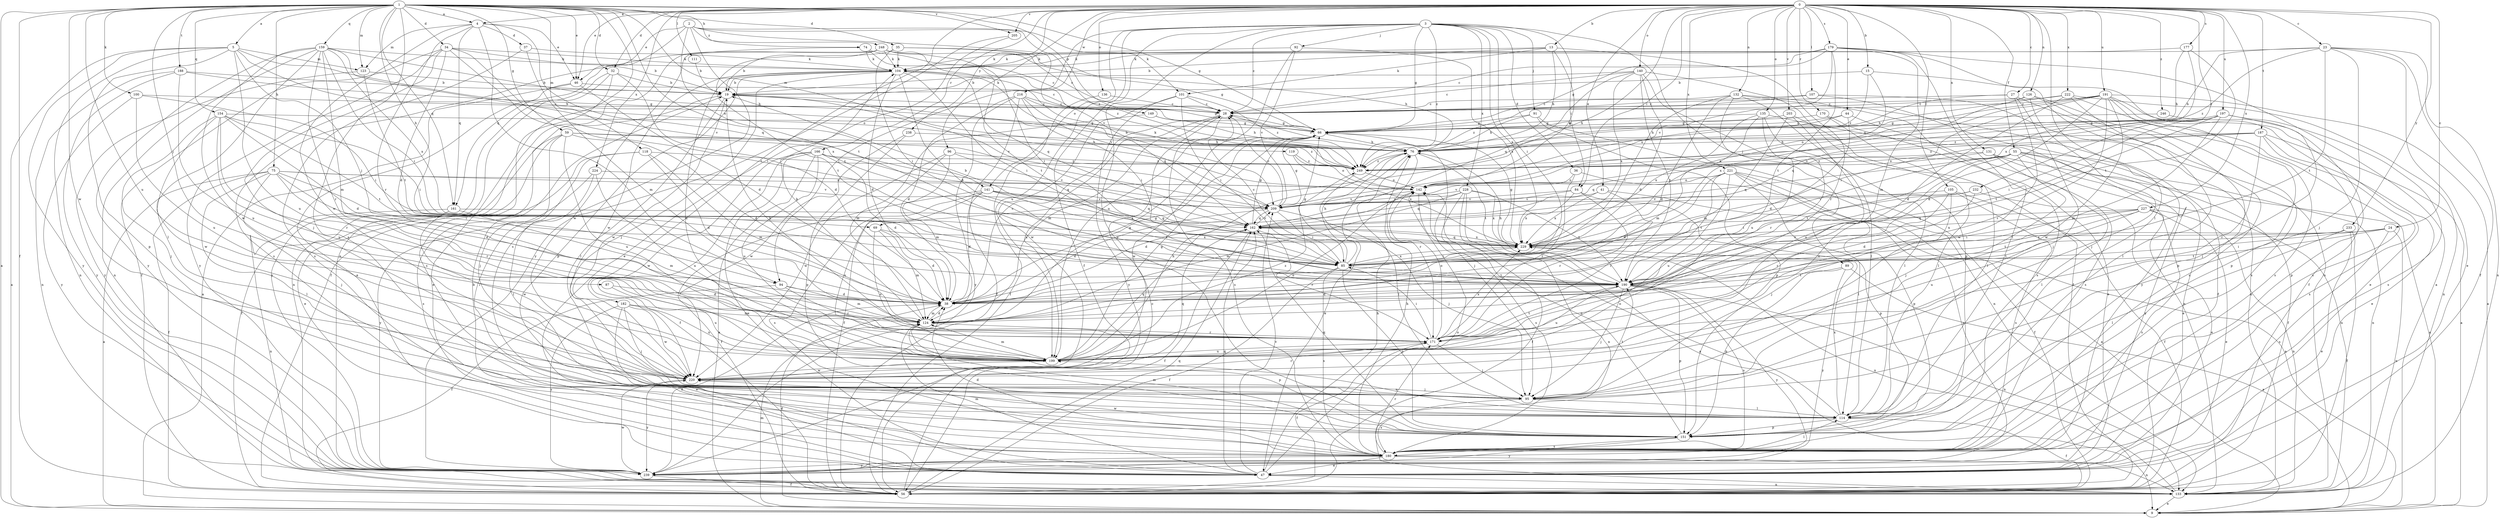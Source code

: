 strict digraph  {
0;
1;
2;
3;
4;
5;
9;
13;
15;
19;
23;
24;
27;
28;
32;
34;
35;
36;
37;
38;
41;
44;
46;
47;
55;
56;
59;
66;
69;
74;
75;
76;
84;
85;
87;
89;
91;
92;
94;
95;
96;
100;
101;
104;
105;
107;
111;
114;
118;
119;
123;
124;
126;
131;
132;
133;
135;
136;
140;
141;
142;
149;
151;
154;
159;
161;
162;
166;
170;
171;
177;
179;
180;
182;
187;
188;
190;
191;
197;
199;
203;
205;
209;
216;
220;
221;
222;
224;
227;
228;
229;
232;
233;
238;
239;
246;
248;
249;
0 -> 4  [label=a];
0 -> 13  [label=b];
0 -> 15  [label=b];
0 -> 23  [label=c];
0 -> 24  [label=c];
0 -> 27  [label=c];
0 -> 32  [label=d];
0 -> 41  [label=e];
0 -> 44  [label=e];
0 -> 46  [label=e];
0 -> 55  [label=f];
0 -> 69  [label=h];
0 -> 84  [label=i];
0 -> 96  [label=k];
0 -> 105  [label=l];
0 -> 107  [label=l];
0 -> 111  [label=l];
0 -> 114  [label=l];
0 -> 126  [label=n];
0 -> 131  [label=n];
0 -> 132  [label=n];
0 -> 135  [label=o];
0 -> 136  [label=o];
0 -> 140  [label=o];
0 -> 166  [label=r];
0 -> 170  [label=r];
0 -> 177  [label=s];
0 -> 179  [label=s];
0 -> 182  [label=t];
0 -> 187  [label=t];
0 -> 191  [label=u];
0 -> 197  [label=u];
0 -> 203  [label=v];
0 -> 205  [label=v];
0 -> 216  [label=w];
0 -> 221  [label=x];
0 -> 222  [label=x];
0 -> 224  [label=x];
0 -> 227  [label=x];
0 -> 232  [label=y];
0 -> 233  [label=y];
0 -> 238  [label=y];
0 -> 246  [label=z];
1 -> 4  [label=a];
1 -> 5  [label=a];
1 -> 9  [label=a];
1 -> 32  [label=d];
1 -> 34  [label=d];
1 -> 35  [label=d];
1 -> 46  [label=e];
1 -> 56  [label=f];
1 -> 59  [label=g];
1 -> 66  [label=g];
1 -> 69  [label=h];
1 -> 74  [label=h];
1 -> 75  [label=h];
1 -> 87  [label=j];
1 -> 100  [label=k];
1 -> 118  [label=m];
1 -> 119  [label=m];
1 -> 123  [label=m];
1 -> 133  [label=n];
1 -> 149  [label=p];
1 -> 154  [label=q];
1 -> 159  [label=q];
1 -> 161  [label=q];
1 -> 180  [label=s];
1 -> 188  [label=t];
1 -> 190  [label=t];
1 -> 199  [label=u];
1 -> 205  [label=v];
1 -> 220  [label=w];
2 -> 46  [label=e];
2 -> 101  [label=k];
2 -> 141  [label=o];
2 -> 161  [label=q];
2 -> 180  [label=s];
2 -> 209  [label=v];
2 -> 248  [label=z];
2 -> 249  [label=z];
3 -> 28  [label=c];
3 -> 36  [label=d];
3 -> 56  [label=f];
3 -> 66  [label=g];
3 -> 84  [label=i];
3 -> 85  [label=i];
3 -> 89  [label=j];
3 -> 91  [label=j];
3 -> 92  [label=j];
3 -> 94  [label=j];
3 -> 141  [label=o];
3 -> 151  [label=p];
3 -> 199  [label=u];
3 -> 228  [label=x];
3 -> 229  [label=x];
3 -> 249  [label=z];
4 -> 37  [label=d];
4 -> 46  [label=e];
4 -> 94  [label=j];
4 -> 123  [label=m];
4 -> 161  [label=q];
4 -> 162  [label=q];
4 -> 171  [label=r];
4 -> 220  [label=w];
5 -> 9  [label=a];
5 -> 76  [label=h];
5 -> 94  [label=j];
5 -> 123  [label=m];
5 -> 133  [label=n];
5 -> 142  [label=o];
5 -> 151  [label=p];
5 -> 199  [label=u];
5 -> 239  [label=y];
9 -> 38  [label=d];
9 -> 124  [label=m];
13 -> 19  [label=b];
13 -> 76  [label=h];
13 -> 101  [label=k];
13 -> 104  [label=k];
13 -> 142  [label=o];
13 -> 171  [label=r];
15 -> 19  [label=b];
15 -> 56  [label=f];
15 -> 229  [label=x];
15 -> 249  [label=z];
19 -> 28  [label=c];
19 -> 47  [label=e];
19 -> 114  [label=l];
19 -> 209  [label=v];
19 -> 220  [label=w];
23 -> 47  [label=e];
23 -> 56  [label=f];
23 -> 76  [label=h];
23 -> 95  [label=j];
23 -> 104  [label=k];
23 -> 133  [label=n];
23 -> 190  [label=t];
23 -> 249  [label=z];
24 -> 85  [label=i];
24 -> 133  [label=n];
24 -> 180  [label=s];
24 -> 190  [label=t];
24 -> 229  [label=x];
27 -> 28  [label=c];
27 -> 95  [label=j];
27 -> 142  [label=o];
27 -> 180  [label=s];
27 -> 220  [label=w];
28 -> 66  [label=g];
28 -> 124  [label=m];
28 -> 180  [label=s];
28 -> 199  [label=u];
32 -> 19  [label=b];
32 -> 38  [label=d];
32 -> 133  [label=n];
32 -> 180  [label=s];
32 -> 239  [label=y];
34 -> 19  [label=b];
34 -> 38  [label=d];
34 -> 56  [label=f];
34 -> 85  [label=i];
34 -> 95  [label=j];
34 -> 104  [label=k];
34 -> 229  [label=x];
34 -> 239  [label=y];
35 -> 28  [label=c];
35 -> 76  [label=h];
35 -> 85  [label=i];
35 -> 104  [label=k];
35 -> 190  [label=t];
36 -> 9  [label=a];
36 -> 142  [label=o];
36 -> 171  [label=r];
37 -> 104  [label=k];
37 -> 124  [label=m];
37 -> 180  [label=s];
38 -> 28  [label=c];
38 -> 66  [label=g];
38 -> 124  [label=m];
41 -> 9  [label=a];
41 -> 171  [label=r];
41 -> 209  [label=v];
41 -> 229  [label=x];
44 -> 38  [label=d];
44 -> 66  [label=g];
44 -> 76  [label=h];
44 -> 180  [label=s];
46 -> 9  [label=a];
46 -> 28  [label=c];
46 -> 38  [label=d];
46 -> 47  [label=e];
47 -> 19  [label=b];
47 -> 76  [label=h];
47 -> 124  [label=m];
47 -> 133  [label=n];
47 -> 142  [label=o];
47 -> 162  [label=q];
47 -> 209  [label=v];
55 -> 47  [label=e];
55 -> 56  [label=f];
55 -> 95  [label=j];
55 -> 133  [label=n];
55 -> 162  [label=q];
55 -> 190  [label=t];
55 -> 199  [label=u];
55 -> 239  [label=y];
55 -> 249  [label=z];
56 -> 28  [label=c];
56 -> 162  [label=q];
59 -> 38  [label=d];
59 -> 47  [label=e];
59 -> 56  [label=f];
59 -> 76  [label=h];
59 -> 95  [label=j];
59 -> 199  [label=u];
59 -> 249  [label=z];
66 -> 76  [label=h];
66 -> 95  [label=j];
66 -> 220  [label=w];
69 -> 38  [label=d];
69 -> 124  [label=m];
69 -> 199  [label=u];
69 -> 229  [label=x];
74 -> 28  [label=c];
74 -> 104  [label=k];
74 -> 180  [label=s];
74 -> 249  [label=z];
75 -> 9  [label=a];
75 -> 38  [label=d];
75 -> 56  [label=f];
75 -> 85  [label=i];
75 -> 95  [label=j];
75 -> 114  [label=l];
75 -> 142  [label=o];
75 -> 171  [label=r];
75 -> 209  [label=v];
76 -> 28  [label=c];
76 -> 47  [label=e];
76 -> 171  [label=r];
76 -> 190  [label=t];
76 -> 249  [label=z];
84 -> 151  [label=p];
84 -> 162  [label=q];
84 -> 171  [label=r];
84 -> 209  [label=v];
84 -> 229  [label=x];
85 -> 28  [label=c];
85 -> 56  [label=f];
85 -> 66  [label=g];
85 -> 76  [label=h];
85 -> 151  [label=p];
85 -> 180  [label=s];
85 -> 190  [label=t];
85 -> 229  [label=x];
87 -> 38  [label=d];
87 -> 199  [label=u];
89 -> 9  [label=a];
89 -> 151  [label=p];
89 -> 190  [label=t];
89 -> 239  [label=y];
91 -> 66  [label=g];
91 -> 76  [label=h];
91 -> 133  [label=n];
91 -> 151  [label=p];
92 -> 104  [label=k];
92 -> 199  [label=u];
92 -> 209  [label=v];
92 -> 229  [label=x];
94 -> 38  [label=d];
94 -> 56  [label=f];
94 -> 124  [label=m];
94 -> 171  [label=r];
95 -> 114  [label=l];
95 -> 180  [label=s];
95 -> 190  [label=t];
96 -> 56  [label=f];
96 -> 124  [label=m];
96 -> 209  [label=v];
96 -> 220  [label=w];
96 -> 249  [label=z];
100 -> 28  [label=c];
100 -> 85  [label=i];
100 -> 199  [label=u];
100 -> 239  [label=y];
101 -> 28  [label=c];
101 -> 85  [label=i];
101 -> 220  [label=w];
101 -> 239  [label=y];
101 -> 249  [label=z];
104 -> 19  [label=b];
104 -> 38  [label=d];
104 -> 85  [label=i];
104 -> 95  [label=j];
104 -> 151  [label=p];
104 -> 162  [label=q];
104 -> 190  [label=t];
104 -> 199  [label=u];
104 -> 209  [label=v];
104 -> 220  [label=w];
105 -> 56  [label=f];
105 -> 95  [label=j];
105 -> 171  [label=r];
105 -> 180  [label=s];
105 -> 209  [label=v];
107 -> 28  [label=c];
107 -> 133  [label=n];
107 -> 239  [label=y];
107 -> 249  [label=z];
111 -> 19  [label=b];
114 -> 56  [label=f];
114 -> 142  [label=o];
114 -> 151  [label=p];
114 -> 199  [label=u];
114 -> 229  [label=x];
118 -> 38  [label=d];
118 -> 114  [label=l];
118 -> 124  [label=m];
118 -> 180  [label=s];
118 -> 249  [label=z];
119 -> 142  [label=o];
119 -> 229  [label=x];
119 -> 249  [label=z];
123 -> 19  [label=b];
123 -> 190  [label=t];
123 -> 239  [label=y];
124 -> 38  [label=d];
124 -> 66  [label=g];
124 -> 104  [label=k];
124 -> 151  [label=p];
124 -> 171  [label=r];
126 -> 28  [label=c];
126 -> 95  [label=j];
126 -> 142  [label=o];
126 -> 151  [label=p];
126 -> 180  [label=s];
131 -> 9  [label=a];
131 -> 114  [label=l];
131 -> 133  [label=n];
131 -> 162  [label=q];
131 -> 249  [label=z];
132 -> 28  [label=c];
132 -> 38  [label=d];
132 -> 56  [label=f];
132 -> 85  [label=i];
132 -> 114  [label=l];
132 -> 180  [label=s];
132 -> 199  [label=u];
133 -> 9  [label=a];
133 -> 229  [label=x];
135 -> 66  [label=g];
135 -> 114  [label=l];
135 -> 124  [label=m];
135 -> 133  [label=n];
135 -> 171  [label=r];
135 -> 229  [label=x];
136 -> 28  [label=c];
136 -> 56  [label=f];
140 -> 19  [label=b];
140 -> 28  [label=c];
140 -> 38  [label=d];
140 -> 56  [label=f];
140 -> 151  [label=p];
140 -> 162  [label=q];
140 -> 190  [label=t];
140 -> 229  [label=x];
141 -> 38  [label=d];
141 -> 56  [label=f];
141 -> 162  [label=q];
141 -> 180  [label=s];
141 -> 190  [label=t];
141 -> 199  [label=u];
141 -> 209  [label=v];
141 -> 229  [label=x];
142 -> 104  [label=k];
142 -> 180  [label=s];
142 -> 209  [label=v];
149 -> 66  [label=g];
149 -> 76  [label=h];
149 -> 124  [label=m];
151 -> 124  [label=m];
151 -> 142  [label=o];
151 -> 162  [label=q];
151 -> 180  [label=s];
151 -> 220  [label=w];
151 -> 239  [label=y];
154 -> 38  [label=d];
154 -> 66  [label=g];
154 -> 85  [label=i];
154 -> 95  [label=j];
154 -> 171  [label=r];
154 -> 190  [label=t];
154 -> 199  [label=u];
154 -> 220  [label=w];
159 -> 76  [label=h];
159 -> 85  [label=i];
159 -> 104  [label=k];
159 -> 114  [label=l];
159 -> 124  [label=m];
159 -> 133  [label=n];
159 -> 171  [label=r];
159 -> 209  [label=v];
159 -> 220  [label=w];
159 -> 229  [label=x];
159 -> 239  [label=y];
161 -> 124  [label=m];
161 -> 133  [label=n];
161 -> 162  [label=q];
161 -> 220  [label=w];
162 -> 56  [label=f];
162 -> 66  [label=g];
162 -> 171  [label=r];
162 -> 209  [label=v];
162 -> 229  [label=x];
166 -> 9  [label=a];
166 -> 38  [label=d];
166 -> 47  [label=e];
166 -> 56  [label=f];
166 -> 162  [label=q];
166 -> 199  [label=u];
166 -> 220  [label=w];
166 -> 249  [label=z];
170 -> 47  [label=e];
170 -> 66  [label=g];
170 -> 114  [label=l];
171 -> 19  [label=b];
171 -> 56  [label=f];
171 -> 85  [label=i];
171 -> 95  [label=j];
171 -> 142  [label=o];
171 -> 190  [label=t];
171 -> 199  [label=u];
171 -> 229  [label=x];
177 -> 76  [label=h];
177 -> 104  [label=k];
177 -> 190  [label=t];
177 -> 229  [label=x];
179 -> 9  [label=a];
179 -> 28  [label=c];
179 -> 66  [label=g];
179 -> 104  [label=k];
179 -> 114  [label=l];
179 -> 124  [label=m];
179 -> 133  [label=n];
179 -> 190  [label=t];
179 -> 209  [label=v];
180 -> 38  [label=d];
180 -> 47  [label=e];
180 -> 76  [label=h];
180 -> 114  [label=l];
180 -> 133  [label=n];
180 -> 171  [label=r];
180 -> 239  [label=y];
182 -> 47  [label=e];
182 -> 95  [label=j];
182 -> 124  [label=m];
182 -> 199  [label=u];
182 -> 220  [label=w];
182 -> 239  [label=y];
187 -> 9  [label=a];
187 -> 47  [label=e];
187 -> 76  [label=h];
187 -> 142  [label=o];
187 -> 171  [label=r];
187 -> 180  [label=s];
187 -> 249  [label=z];
188 -> 19  [label=b];
188 -> 66  [label=g];
188 -> 133  [label=n];
188 -> 199  [label=u];
188 -> 239  [label=y];
190 -> 38  [label=d];
190 -> 76  [label=h];
190 -> 95  [label=j];
190 -> 133  [label=n];
190 -> 151  [label=p];
190 -> 180  [label=s];
190 -> 199  [label=u];
190 -> 239  [label=y];
191 -> 9  [label=a];
191 -> 28  [label=c];
191 -> 38  [label=d];
191 -> 47  [label=e];
191 -> 85  [label=i];
191 -> 151  [label=p];
191 -> 171  [label=r];
191 -> 180  [label=s];
191 -> 220  [label=w];
191 -> 229  [label=x];
191 -> 249  [label=z];
197 -> 66  [label=g];
197 -> 85  [label=i];
197 -> 95  [label=j];
197 -> 124  [label=m];
197 -> 162  [label=q];
197 -> 180  [label=s];
197 -> 190  [label=t];
197 -> 249  [label=z];
199 -> 66  [label=g];
199 -> 76  [label=h];
199 -> 124  [label=m];
199 -> 142  [label=o];
199 -> 162  [label=q];
199 -> 220  [label=w];
199 -> 249  [label=z];
203 -> 66  [label=g];
203 -> 114  [label=l];
203 -> 124  [label=m];
203 -> 199  [label=u];
205 -> 47  [label=e];
205 -> 239  [label=y];
209 -> 28  [label=c];
209 -> 38  [label=d];
209 -> 66  [label=g];
209 -> 85  [label=i];
209 -> 95  [label=j];
209 -> 162  [label=q];
216 -> 28  [label=c];
216 -> 38  [label=d];
216 -> 56  [label=f];
216 -> 66  [label=g];
216 -> 85  [label=i];
216 -> 162  [label=q];
216 -> 239  [label=y];
220 -> 95  [label=j];
220 -> 162  [label=q];
220 -> 171  [label=r];
220 -> 239  [label=y];
221 -> 38  [label=d];
221 -> 56  [label=f];
221 -> 114  [label=l];
221 -> 142  [label=o];
221 -> 151  [label=p];
221 -> 190  [label=t];
221 -> 199  [label=u];
221 -> 209  [label=v];
221 -> 239  [label=y];
222 -> 28  [label=c];
222 -> 38  [label=d];
222 -> 76  [label=h];
222 -> 114  [label=l];
222 -> 133  [label=n];
222 -> 180  [label=s];
224 -> 114  [label=l];
224 -> 142  [label=o];
224 -> 199  [label=u];
224 -> 239  [label=y];
227 -> 47  [label=e];
227 -> 85  [label=i];
227 -> 133  [label=n];
227 -> 162  [label=q];
227 -> 180  [label=s];
227 -> 190  [label=t];
227 -> 199  [label=u];
227 -> 229  [label=x];
228 -> 9  [label=a];
228 -> 38  [label=d];
228 -> 56  [label=f];
228 -> 124  [label=m];
228 -> 133  [label=n];
228 -> 190  [label=t];
228 -> 209  [label=v];
228 -> 229  [label=x];
229 -> 19  [label=b];
229 -> 66  [label=g];
229 -> 85  [label=i];
229 -> 162  [label=q];
232 -> 38  [label=d];
232 -> 47  [label=e];
232 -> 85  [label=i];
232 -> 209  [label=v];
233 -> 47  [label=e];
233 -> 56  [label=f];
233 -> 114  [label=l];
233 -> 190  [label=t];
233 -> 229  [label=x];
238 -> 76  [label=h];
238 -> 151  [label=p];
238 -> 220  [label=w];
239 -> 38  [label=d];
239 -> 56  [label=f];
239 -> 220  [label=w];
246 -> 66  [label=g];
246 -> 151  [label=p];
248 -> 19  [label=b];
248 -> 56  [label=f];
248 -> 66  [label=g];
248 -> 85  [label=i];
248 -> 104  [label=k];
248 -> 190  [label=t];
248 -> 220  [label=w];
249 -> 19  [label=b];
249 -> 114  [label=l];
249 -> 142  [label=o];
}
